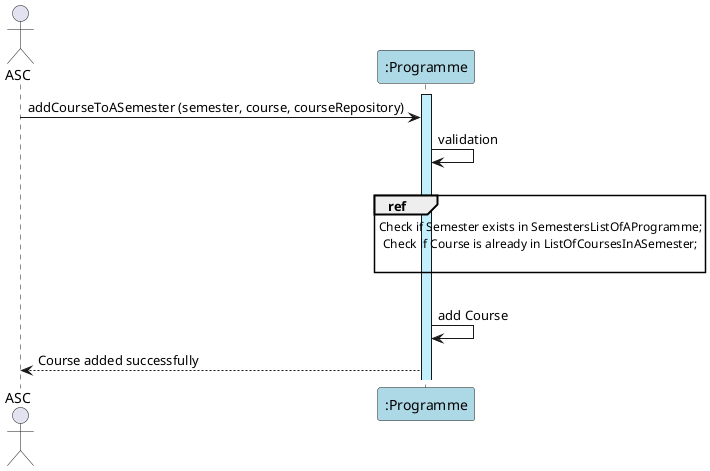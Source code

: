 @startuml
actor ASC

participant ":Programme" as Programme #lightblue

activate Programme #application
ASC -> Programme : addCourseToASemester (semester, course, courseRepository)
Programme -> Programme : validation
|||
ref over Programme
    Check if Semester exists in SemestersListOfAProgramme;
    Check if Course is already in ListOfCoursesInASemester;

end ref
|||
Programme -> Programme : add Course
Programme --> ASC: Course added successfully
@enduml